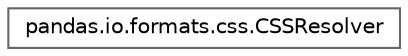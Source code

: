 digraph "Graphical Class Hierarchy"
{
 // LATEX_PDF_SIZE
  bgcolor="transparent";
  edge [fontname=Helvetica,fontsize=10,labelfontname=Helvetica,labelfontsize=10];
  node [fontname=Helvetica,fontsize=10,shape=box,height=0.2,width=0.4];
  rankdir="LR";
  Node0 [id="Node000000",label="pandas.io.formats.css.CSSResolver",height=0.2,width=0.4,color="grey40", fillcolor="white", style="filled",URL="$d2/d97/classpandas_1_1io_1_1formats_1_1css_1_1CSSResolver.html",tooltip=" "];
}
